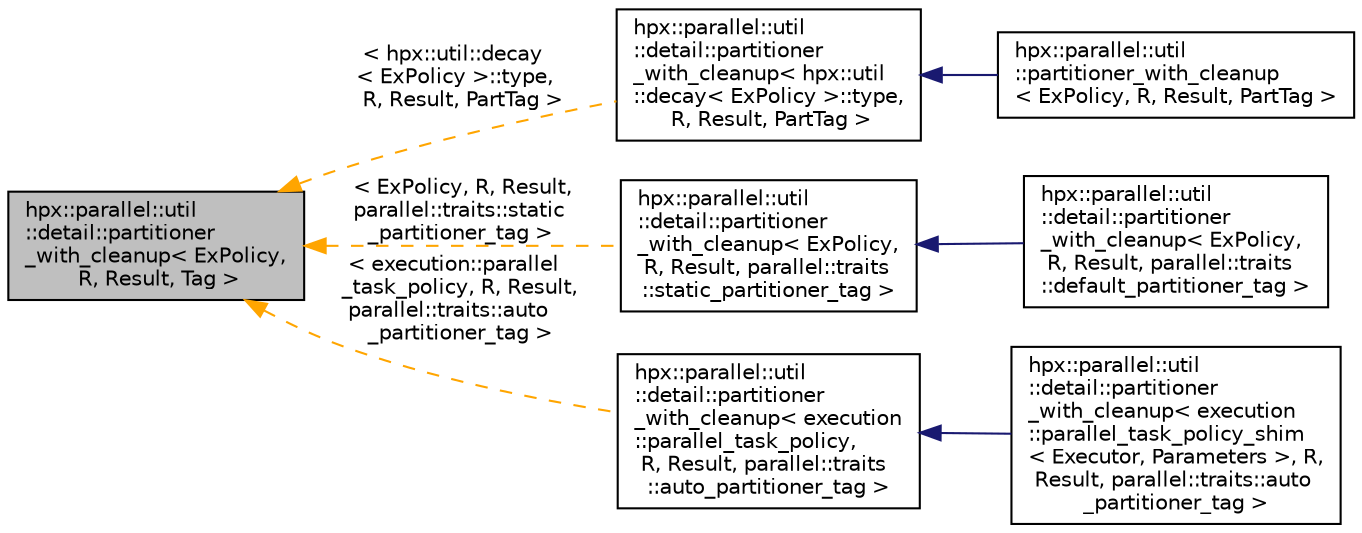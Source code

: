 digraph "hpx::parallel::util::detail::partitioner_with_cleanup&lt; ExPolicy, R, Result, Tag &gt;"
{
  edge [fontname="Helvetica",fontsize="10",labelfontname="Helvetica",labelfontsize="10"];
  node [fontname="Helvetica",fontsize="10",shape=record];
  rankdir="LR";
  Node0 [label="hpx::parallel::util\l::detail::partitioner\l_with_cleanup\< ExPolicy,\l R, Result, Tag \>",height=0.2,width=0.4,color="black", fillcolor="grey75", style="filled", fontcolor="black"];
  Node0 -> Node1 [dir="back",color="orange",fontsize="10",style="dashed",label=" \< hpx::util::decay\l\< ExPolicy \>::type,\l R, Result, PartTag \>" ,fontname="Helvetica"];
  Node1 [label="hpx::parallel::util\l::detail::partitioner\l_with_cleanup\< hpx::util\l::decay\< ExPolicy \>::type,\l R, Result, PartTag \>",height=0.2,width=0.4,color="black", fillcolor="white", style="filled",URL="$df/d24/structhpx_1_1parallel_1_1util_1_1detail_1_1partitioner__with__cleanup.html"];
  Node1 -> Node2 [dir="back",color="midnightblue",fontsize="10",style="solid",fontname="Helvetica"];
  Node2 [label="hpx::parallel::util\l::partitioner_with_cleanup\l\< ExPolicy, R, Result, PartTag \>",height=0.2,width=0.4,color="black", fillcolor="white", style="filled",URL="$da/de9/structhpx_1_1parallel_1_1util_1_1partitioner__with__cleanup.html"];
  Node0 -> Node3 [dir="back",color="orange",fontsize="10",style="dashed",label=" \< ExPolicy, R, Result,\l parallel::traits::static\l_partitioner_tag \>" ,fontname="Helvetica"];
  Node3 [label="hpx::parallel::util\l::detail::partitioner\l_with_cleanup\< ExPolicy,\l R, Result, parallel::traits\l::static_partitioner_tag \>",height=0.2,width=0.4,color="black", fillcolor="white", style="filled",URL="$df/d24/structhpx_1_1parallel_1_1util_1_1detail_1_1partitioner__with__cleanup.html"];
  Node3 -> Node4 [dir="back",color="midnightblue",fontsize="10",style="solid",fontname="Helvetica"];
  Node4 [label="hpx::parallel::util\l::detail::partitioner\l_with_cleanup\< ExPolicy,\l R, Result, parallel::traits\l::default_partitioner_tag \>",height=0.2,width=0.4,color="black", fillcolor="white", style="filled",URL="$d0/de7/structhpx_1_1parallel_1_1util_1_1detail_1_1partitioner__with__cleanup_3_01_ex_policy_00_01_r_00_004638f7f0a7794680175f2829cf90df.html"];
  Node0 -> Node5 [dir="back",color="orange",fontsize="10",style="dashed",label=" \< execution::parallel\l_task_policy, R, Result,\l parallel::traits::auto\l_partitioner_tag \>" ,fontname="Helvetica"];
  Node5 [label="hpx::parallel::util\l::detail::partitioner\l_with_cleanup\< execution\l::parallel_task_policy,\l R, Result, parallel::traits\l::auto_partitioner_tag \>",height=0.2,width=0.4,color="black", fillcolor="white", style="filled",URL="$df/d24/structhpx_1_1parallel_1_1util_1_1detail_1_1partitioner__with__cleanup.html"];
  Node5 -> Node6 [dir="back",color="midnightblue",fontsize="10",style="solid",fontname="Helvetica"];
  Node6 [label="hpx::parallel::util\l::detail::partitioner\l_with_cleanup\< execution\l::parallel_task_policy_shim\l\< Executor, Parameters \>, R,\l Result, parallel::traits::auto\l_partitioner_tag \>",height=0.2,width=0.4,color="black", fillcolor="white", style="filled",URL="$d6/db9/structhpx_1_1parallel_1_1util_1_1detail_1_1partitioner__with__cleanup_3_01execution_1_1parallel_98bbcbd1199e6b8764a4037413f9b017.html"];
}
